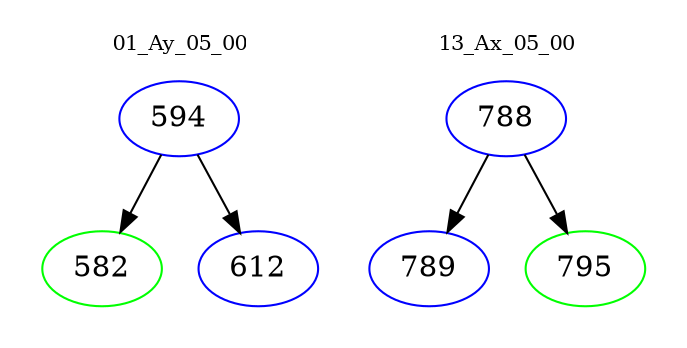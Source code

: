 digraph{
subgraph cluster_0 {
color = white
label = "01_Ay_05_00";
fontsize=10;
T0_594 [label="594", color="blue"]
T0_594 -> T0_582 [color="black"]
T0_582 [label="582", color="green"]
T0_594 -> T0_612 [color="black"]
T0_612 [label="612", color="blue"]
}
subgraph cluster_1 {
color = white
label = "13_Ax_05_00";
fontsize=10;
T1_788 [label="788", color="blue"]
T1_788 -> T1_789 [color="black"]
T1_789 [label="789", color="blue"]
T1_788 -> T1_795 [color="black"]
T1_795 [label="795", color="green"]
}
}
